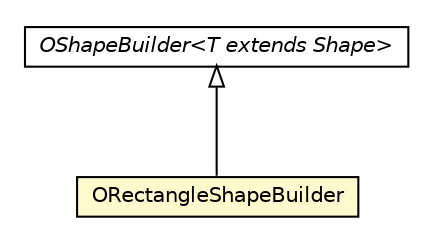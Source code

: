 #!/usr/local/bin/dot
#
# Class diagram 
# Generated by UMLGraph version R5_6-24-gf6e263 (http://www.umlgraph.org/)
#

digraph G {
	edge [fontname="Helvetica",fontsize=10,labelfontname="Helvetica",labelfontsize=10];
	node [fontname="Helvetica",fontsize=10,shape=plaintext];
	nodesep=0.25;
	ranksep=0.5;
	// com.orientechnologies.spatial.shape.OShapeBuilder<T extends org.locationtech.spatial4j.shape.Shape>
	c5474415 [label=<<table title="com.orientechnologies.spatial.shape.OShapeBuilder" border="0" cellborder="1" cellspacing="0" cellpadding="2" port="p" href="./OShapeBuilder.html">
		<tr><td><table border="0" cellspacing="0" cellpadding="1">
<tr><td align="center" balign="center"><font face="Helvetica-Oblique"> OShapeBuilder&lt;T extends Shape&gt; </font></td></tr>
		</table></td></tr>
		</table>>, URL="./OShapeBuilder.html", fontname="Helvetica", fontcolor="black", fontsize=10.0];
	// com.orientechnologies.spatial.shape.ORectangleShapeBuilder
	c5474420 [label=<<table title="com.orientechnologies.spatial.shape.ORectangleShapeBuilder" border="0" cellborder="1" cellspacing="0" cellpadding="2" port="p" bgcolor="lemonChiffon" href="./ORectangleShapeBuilder.html">
		<tr><td><table border="0" cellspacing="0" cellpadding="1">
<tr><td align="center" balign="center"> ORectangleShapeBuilder </td></tr>
		</table></td></tr>
		</table>>, URL="./ORectangleShapeBuilder.html", fontname="Helvetica", fontcolor="black", fontsize=10.0];
	//com.orientechnologies.spatial.shape.ORectangleShapeBuilder extends com.orientechnologies.spatial.shape.OShapeBuilder<org.locationtech.spatial4j.shape.Rectangle>
	c5474415:p -> c5474420:p [dir=back,arrowtail=empty];
}

